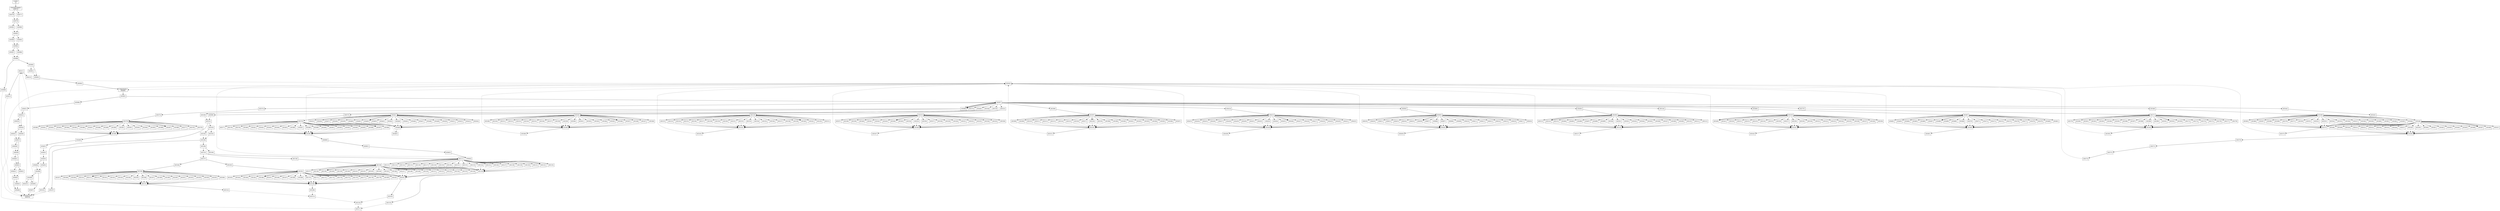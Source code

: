 digraph graphname {
n83646 [shape=box,label="(83646)"];
n83645 -> n83646[style="dashed"];
n83644 -> n83646[style="solid"];
n83645 [shape=box,label="(83645)"];
n83644 -> n83645[style="solid"];
n83644 [shape=box,label="(83644)"];
n83643 -> n83644[style="dashed"];
n83642 -> n83644[style="dashed"];
n83643 [shape=box,label="(83643)"];
n83641 -> n83643[style="solid"];
n83642 [shape=box,label="(83642)"];
n83641 -> n83642[style="solid"];
n83641 [shape=box,label="(83641)"];
n83640 -> n83641[style="dashed"];
n83639 -> n83641[style="solid"];
n83640 [shape=box,label="(83640)"];
n83639 -> n83640[style="solid"];
n83639 [shape=box,label="(83639)"];
n83638 -> n83639[style="dashed"];
n83637 -> n83639[style="solid"];
n83638 [shape=box,label="(83638)"];
n83637 -> n83638[style="solid"];
n83637 [shape=box,label="(83637)"];
n83636 -> n83637[style="dashed"];
n83635 -> n83637[style="dashed"];
n83636 [shape=box,label="(83636)"];
n83634 -> n83636[style="solid"];
n83635 [shape=box,label="(83635)"];
n83634 -> n83635[style="solid"];
n83634 [shape=box,label="(83634)"];
n83633 -> n83634[style="dashed"];
n83632 -> n83634[style="solid"];
n83633 [shape=box,label="(83633)"];
n83632 -> n83633[style="solid"];
n83632 [shape=box,label="(83632)"];
n83631 -> n83632[style="solid"];
n83631 [shape=box,label="(83631)"];
n83096 -> n83631[style="solid"];
n83630 [shape=box,label="(83630)"];
n83217 -> n83630[style="dashed"];
n83243 -> n83630[style="dashed"];
n83269 -> n83630[style="dashed"];
n83295 -> n83630[style="dashed"];
n83321 -> n83630[style="dashed"];
n83347 -> n83630[style="dashed"];
n83373 -> n83630[style="dashed"];
n83413 -> n83630[style="dashed"];
n83439 -> n83630[style="dashed"];
n83465 -> n83630[style="dashed"];
n83491 -> n83630[style="dashed"];
n83517 -> n83630[style="dashed"];
n83543 -> n83630[style="dashed"];
n83573 -> n83630[style="dashed"];
n83603 -> n83630[style="dashed"];
n83629 -> n83630[style="dashed"];
n83629 [shape=box,label="(83629)"];
n83628 -> n83629[style="solid"];
n83628 [shape=box,label="(83628)"];
n83606 -> n83628[style="dashed"];
n83607 -> n83628[style="dashed"];
n83608 -> n83628[style="dashed"];
n83609 -> n83628[style="dashed"];
n83610 -> n83628[style="dashed"];
n83611 -> n83628[style="dashed"];
n83612 -> n83628[style="dashed"];
n83613 -> n83628[style="dashed"];
n83614 -> n83628[style="dashed"];
n83615 -> n83628[style="dashed"];
n83616 -> n83628[style="dashed"];
n83617 -> n83628[style="dashed"];
n83618 -> n83628[style="dashed"];
n83619 -> n83628[style="dashed"];
n83620 -> n83628[style="dashed"];
n83621 -> n83628[style="dashed"];
n83622 -> n83628[style="dashed"];
n83623 -> n83628[style="dashed"];
n83624 -> n83628[style="dashed"];
n83625 -> n83628[style="dashed"];
n83626 -> n83628[style="dashed"];
n83627 -> n83628[style="dashed"];
n83627 [shape=box,label="(83627)"];
n83605 -> n83627[style="solid"];
n83626 [shape=box,label="(83626)"];
n83605 -> n83626[style="solid"];
n83605 -> n83626[style="solid"];
n83625 [shape=box,label="(83625)"];
n83605 -> n83625[style="solid"];
n83624 [shape=box,label="(83624)"];
n83605 -> n83624[style="solid"];
n83623 [shape=box,label="(83623)"];
n83605 -> n83623[style="solid"];
n83622 [shape=box,label="(83622)"];
n83605 -> n83622[style="solid"];
n83621 [shape=box,label="(83621)"];
n83605 -> n83621[style="solid"];
n83620 [shape=box,label="(83620)"];
n83605 -> n83620[style="solid"];
n83619 [shape=box,label="(83619)"];
n83605 -> n83619[style="solid"];
n83618 [shape=box,label="(83618)"];
n83605 -> n83618[style="solid"];
n83617 [shape=box,label="(83617)"];
n83605 -> n83617[style="solid"];
n83616 [shape=box,label="(83616)"];
n83605 -> n83616[style="solid"];
n83615 [shape=box,label="(83615)"];
n83605 -> n83615[style="solid"];
n83614 [shape=box,label="(83614)"];
n83605 -> n83614[style="solid"];
n83613 [shape=box,label="(83613)"];
n83605 -> n83613[style="solid"];
n83612 [shape=box,label="(83612)"];
n83605 -> n83612[style="solid"];
n83611 [shape=box,label="(83611)"];
n83605 -> n83611[style="solid"];
n83610 [shape=box,label="(83610)"];
n83605 -> n83610[style="solid"];
n83609 [shape=box,label="(83609)"];
n83605 -> n83609[style="solid"];
n83608 [shape=box,label="(83608)"];
n83605 -> n83608[style="solid"];
n83607 [shape=box,label="(83607)"];
n83605 -> n83607[style="solid"];
n83606 [shape=box,label="(83606)"];
n83605 -> n83606[style="solid"];
n83605 [shape=box,label="(83605)"];
n83604 -> n83605[style="solid"];
n83604 [shape=box,label="(83604)"];
n83097 -> n83604[style="solid"];
n83603 [shape=box,label="(83603)"];
n83602 -> n83603[style="solid"];
n83602 [shape=box,label="(83602)"];
n83601 -> n83602[style="solid"];
n83601 [shape=box,label="(83601)"];
n83600 -> n83601[style="solid"];
n83600 [shape=box,label="(83600)"];
n83599 -> n83600[style="solid"];
n83599 [shape=box,label="(83599)"];
n83577 -> n83599[style="dashed"];
n83578 -> n83599[style="dashed"];
n83579 -> n83599[style="dashed"];
n83580 -> n83599[style="dashed"];
n83581 -> n83599[style="dashed"];
n83582 -> n83599[style="dashed"];
n83583 -> n83599[style="dashed"];
n83584 -> n83599[style="dashed"];
n83585 -> n83599[style="dashed"];
n83586 -> n83599[style="dashed"];
n83587 -> n83599[style="dashed"];
n83588 -> n83599[style="dashed"];
n83589 -> n83599[style="dashed"];
n83590 -> n83599[style="dashed"];
n83591 -> n83599[style="dashed"];
n83592 -> n83599[style="dashed"];
n83593 -> n83599[style="dashed"];
n83594 -> n83599[style="dashed"];
n83595 -> n83599[style="dashed"];
n83596 -> n83599[style="dashed"];
n83597 -> n83599[style="dashed"];
n83598 -> n83599[style="dashed"];
n83598 [shape=box,label="(83598)"];
n83576 -> n83598[style="solid"];
n83597 [shape=box,label="(83597)"];
n83576 -> n83597[style="solid"];
n83576 -> n83597[style="solid"];
n83596 [shape=box,label="(83596)"];
n83576 -> n83596[style="solid"];
n83595 [shape=box,label="(83595)"];
n83576 -> n83595[style="solid"];
n83594 [shape=box,label="(83594)"];
n83576 -> n83594[style="solid"];
n83593 [shape=box,label="(83593)"];
n83576 -> n83593[style="solid"];
n83592 [shape=box,label="(83592)"];
n83576 -> n83592[style="solid"];
n83591 [shape=box,label="(83591)"];
n83576 -> n83591[style="solid"];
n83590 [shape=box,label="(83590)"];
n83576 -> n83590[style="solid"];
n83589 [shape=box,label="(83589)"];
n83576 -> n83589[style="solid"];
n83588 [shape=box,label="(83588)"];
n83576 -> n83588[style="solid"];
n83587 [shape=box,label="(83587)"];
n83576 -> n83587[style="solid"];
n83586 [shape=box,label="(83586)"];
n83576 -> n83586[style="solid"];
n83585 [shape=box,label="(83585)"];
n83576 -> n83585[style="solid"];
n83584 [shape=box,label="(83584)"];
n83576 -> n83584[style="solid"];
n83583 [shape=box,label="(83583)"];
n83576 -> n83583[style="solid"];
n83582 [shape=box,label="(83582)"];
n83576 -> n83582[style="solid"];
n83581 [shape=box,label="(83581)"];
n83576 -> n83581[style="solid"];
n83580 [shape=box,label="(83580)"];
n83576 -> n83580[style="solid"];
n83579 [shape=box,label="(83579)"];
n83576 -> n83579[style="solid"];
n83578 [shape=box,label="(83578)"];
n83576 -> n83578[style="solid"];
n83577 [shape=box,label="(83577)"];
n83576 -> n83577[style="solid"];
n83576 [shape=box,label="(83576)"];
n83575 -> n83576[style="solid"];
n83575 [shape=box,label="(83575)"];
n83574 -> n83575[style="solid"];
n83574 [shape=box,label="(83574)"];
n83097 -> n83574[style="solid"];
n83573 [shape=box,label="(83573)"];
n83572 -> n83573[style="solid"];
n83572 [shape=box,label="(83572)"];
n83571 -> n83572[style="solid"];
n83571 [shape=box,label="(83571)"];
n83570 -> n83571[style="solid"];
n83570 [shape=box,label="(83570)"];
n83569 -> n83570[style="solid"];
n83569 [shape=box,label="(83569)"];
n83547 -> n83569[style="dashed"];
n83548 -> n83569[style="dashed"];
n83549 -> n83569[style="dashed"];
n83550 -> n83569[style="dashed"];
n83551 -> n83569[style="dashed"];
n83552 -> n83569[style="dashed"];
n83553 -> n83569[style="dashed"];
n83554 -> n83569[style="dashed"];
n83555 -> n83569[style="dashed"];
n83556 -> n83569[style="dashed"];
n83557 -> n83569[style="dashed"];
n83558 -> n83569[style="dashed"];
n83559 -> n83569[style="dashed"];
n83560 -> n83569[style="dashed"];
n83561 -> n83569[style="dashed"];
n83562 -> n83569[style="dashed"];
n83563 -> n83569[style="dashed"];
n83564 -> n83569[style="dashed"];
n83565 -> n83569[style="dashed"];
n83566 -> n83569[style="dashed"];
n83567 -> n83569[style="dashed"];
n83568 -> n83569[style="dashed"];
n83568 [shape=box,label="(83568)"];
n83546 -> n83568[style="solid"];
n83567 [shape=box,label="(83567)"];
n83546 -> n83567[style="solid"];
n83546 -> n83567[style="solid"];
n83566 [shape=box,label="(83566)"];
n83546 -> n83566[style="solid"];
n83565 [shape=box,label="(83565)"];
n83546 -> n83565[style="solid"];
n83564 [shape=box,label="(83564)"];
n83546 -> n83564[style="solid"];
n83563 [shape=box,label="(83563)"];
n83546 -> n83563[style="solid"];
n83562 [shape=box,label="(83562)"];
n83546 -> n83562[style="solid"];
n83561 [shape=box,label="(83561)"];
n83546 -> n83561[style="solid"];
n83560 [shape=box,label="(83560)"];
n83546 -> n83560[style="solid"];
n83559 [shape=box,label="(83559)"];
n83546 -> n83559[style="solid"];
n83558 [shape=box,label="(83558)"];
n83546 -> n83558[style="solid"];
n83557 [shape=box,label="(83557)"];
n83546 -> n83557[style="solid"];
n83556 [shape=box,label="(83556)"];
n83546 -> n83556[style="solid"];
n83555 [shape=box,label="(83555)"];
n83546 -> n83555[style="solid"];
n83554 [shape=box,label="(83554)"];
n83546 -> n83554[style="solid"];
n83553 [shape=box,label="(83553)"];
n83546 -> n83553[style="solid"];
n83552 [shape=box,label="(83552)"];
n83546 -> n83552[style="solid"];
n83551 [shape=box,label="(83551)"];
n83546 -> n83551[style="solid"];
n83550 [shape=box,label="(83550)"];
n83546 -> n83550[style="solid"];
n83549 [shape=box,label="(83549)"];
n83546 -> n83549[style="solid"];
n83548 [shape=box,label="(83548)"];
n83546 -> n83548[style="solid"];
n83547 [shape=box,label="(83547)"];
n83546 -> n83547[style="solid"];
n83546 [shape=box,label="(83546)"];
n83545 -> n83546[style="solid"];
n83545 [shape=box,label="(83545)"];
n83544 -> n83545[style="solid"];
n83544 [shape=box,label="(83544)"];
n83097 -> n83544[style="solid"];
n83543 [shape=box,label="(83543)"];
n83542 -> n83543[style="solid"];
n83542 [shape=box,label="(83542)"];
n83520 -> n83542[style="dashed"];
n83521 -> n83542[style="dashed"];
n83522 -> n83542[style="dashed"];
n83523 -> n83542[style="dashed"];
n83524 -> n83542[style="dashed"];
n83525 -> n83542[style="dashed"];
n83526 -> n83542[style="dashed"];
n83527 -> n83542[style="dashed"];
n83528 -> n83542[style="dashed"];
n83529 -> n83542[style="dashed"];
n83530 -> n83542[style="dashed"];
n83531 -> n83542[style="dashed"];
n83532 -> n83542[style="dashed"];
n83533 -> n83542[style="dashed"];
n83534 -> n83542[style="dashed"];
n83535 -> n83542[style="dashed"];
n83536 -> n83542[style="dashed"];
n83537 -> n83542[style="dashed"];
n83538 -> n83542[style="dashed"];
n83539 -> n83542[style="dashed"];
n83540 -> n83542[style="dashed"];
n83541 -> n83542[style="dashed"];
n83541 [shape=box,label="(83541)"];
n83519 -> n83541[style="solid"];
n83540 [shape=box,label="(83540)"];
n83519 -> n83540[style="solid"];
n83519 -> n83540[style="solid"];
n83539 [shape=box,label="(83539)"];
n83519 -> n83539[style="solid"];
n83538 [shape=box,label="(83538)"];
n83519 -> n83538[style="solid"];
n83537 [shape=box,label="(83537)"];
n83519 -> n83537[style="solid"];
n83536 [shape=box,label="(83536)"];
n83519 -> n83536[style="solid"];
n83535 [shape=box,label="(83535)"];
n83519 -> n83535[style="solid"];
n83534 [shape=box,label="(83534)"];
n83519 -> n83534[style="solid"];
n83533 [shape=box,label="(83533)"];
n83519 -> n83533[style="solid"];
n83532 [shape=box,label="(83532)"];
n83519 -> n83532[style="solid"];
n83531 [shape=box,label="(83531)"];
n83519 -> n83531[style="solid"];
n83530 [shape=box,label="(83530)"];
n83519 -> n83530[style="solid"];
n83529 [shape=box,label="(83529)"];
n83519 -> n83529[style="solid"];
n83528 [shape=box,label="(83528)"];
n83519 -> n83528[style="solid"];
n83527 [shape=box,label="(83527)"];
n83519 -> n83527[style="solid"];
n83526 [shape=box,label="(83526)"];
n83519 -> n83526[style="solid"];
n83525 [shape=box,label="(83525)"];
n83519 -> n83525[style="solid"];
n83524 [shape=box,label="(83524)"];
n83519 -> n83524[style="solid"];
n83523 [shape=box,label="(83523)"];
n83519 -> n83523[style="solid"];
n83522 [shape=box,label="(83522)"];
n83519 -> n83522[style="solid"];
n83521 [shape=box,label="(83521)"];
n83519 -> n83521[style="solid"];
n83520 [shape=box,label="(83520)"];
n83519 -> n83520[style="solid"];
n83519 [shape=box,label="(83519)"];
n83518 -> n83519[style="solid"];
n83518 [shape=box,label="(83518)"];
n83097 -> n83518[style="solid"];
n83517 [shape=box,label="(83517)"];
n83516 -> n83517[style="solid"];
n83516 [shape=box,label="(83516)"];
n83494 -> n83516[style="dashed"];
n83495 -> n83516[style="dashed"];
n83496 -> n83516[style="dashed"];
n83497 -> n83516[style="dashed"];
n83498 -> n83516[style="dashed"];
n83499 -> n83516[style="dashed"];
n83500 -> n83516[style="dashed"];
n83501 -> n83516[style="dashed"];
n83502 -> n83516[style="dashed"];
n83503 -> n83516[style="dashed"];
n83504 -> n83516[style="dashed"];
n83505 -> n83516[style="dashed"];
n83506 -> n83516[style="dashed"];
n83507 -> n83516[style="dashed"];
n83508 -> n83516[style="dashed"];
n83509 -> n83516[style="dashed"];
n83510 -> n83516[style="dashed"];
n83511 -> n83516[style="dashed"];
n83512 -> n83516[style="dashed"];
n83513 -> n83516[style="dashed"];
n83514 -> n83516[style="dashed"];
n83515 -> n83516[style="dashed"];
n83515 [shape=box,label="(83515)"];
n83493 -> n83515[style="solid"];
n83514 [shape=box,label="(83514)"];
n83493 -> n83514[style="solid"];
n83493 -> n83514[style="solid"];
n83513 [shape=box,label="(83513)"];
n83493 -> n83513[style="solid"];
n83512 [shape=box,label="(83512)"];
n83493 -> n83512[style="solid"];
n83511 [shape=box,label="(83511)"];
n83493 -> n83511[style="solid"];
n83510 [shape=box,label="(83510)"];
n83493 -> n83510[style="solid"];
n83509 [shape=box,label="(83509)"];
n83493 -> n83509[style="solid"];
n83508 [shape=box,label="(83508)"];
n83493 -> n83508[style="solid"];
n83507 [shape=box,label="(83507)"];
n83493 -> n83507[style="solid"];
n83506 [shape=box,label="(83506)"];
n83493 -> n83506[style="solid"];
n83505 [shape=box,label="(83505)"];
n83493 -> n83505[style="solid"];
n83504 [shape=box,label="(83504)"];
n83493 -> n83504[style="solid"];
n83503 [shape=box,label="(83503)"];
n83493 -> n83503[style="solid"];
n83502 [shape=box,label="(83502)"];
n83493 -> n83502[style="solid"];
n83501 [shape=box,label="(83501)"];
n83493 -> n83501[style="solid"];
n83500 [shape=box,label="(83500)"];
n83493 -> n83500[style="solid"];
n83499 [shape=box,label="(83499)"];
n83493 -> n83499[style="solid"];
n83498 [shape=box,label="(83498)"];
n83493 -> n83498[style="solid"];
n83497 [shape=box,label="(83497)"];
n83493 -> n83497[style="solid"];
n83496 [shape=box,label="(83496)"];
n83493 -> n83496[style="solid"];
n83495 [shape=box,label="(83495)"];
n83493 -> n83495[style="solid"];
n83494 [shape=box,label="(83494)"];
n83493 -> n83494[style="solid"];
n83493 [shape=box,label="(83493)"];
n83492 -> n83493[style="solid"];
n83492 [shape=box,label="(83492)"];
n83097 -> n83492[style="solid"];
n83491 [shape=box,label="(83491)"];
n83490 -> n83491[style="solid"];
n83490 [shape=box,label="(83490)"];
n83468 -> n83490[style="dashed"];
n83469 -> n83490[style="dashed"];
n83470 -> n83490[style="dashed"];
n83471 -> n83490[style="dashed"];
n83472 -> n83490[style="dashed"];
n83473 -> n83490[style="dashed"];
n83474 -> n83490[style="dashed"];
n83475 -> n83490[style="dashed"];
n83476 -> n83490[style="dashed"];
n83477 -> n83490[style="dashed"];
n83478 -> n83490[style="dashed"];
n83479 -> n83490[style="dashed"];
n83480 -> n83490[style="dashed"];
n83481 -> n83490[style="dashed"];
n83482 -> n83490[style="dashed"];
n83483 -> n83490[style="dashed"];
n83484 -> n83490[style="dashed"];
n83485 -> n83490[style="dashed"];
n83486 -> n83490[style="dashed"];
n83487 -> n83490[style="dashed"];
n83488 -> n83490[style="dashed"];
n83489 -> n83490[style="dashed"];
n83489 [shape=box,label="(83489)"];
n83467 -> n83489[style="solid"];
n83488 [shape=box,label="(83488)"];
n83467 -> n83488[style="solid"];
n83467 -> n83488[style="solid"];
n83487 [shape=box,label="(83487)"];
n83467 -> n83487[style="solid"];
n83486 [shape=box,label="(83486)"];
n83467 -> n83486[style="solid"];
n83485 [shape=box,label="(83485)"];
n83467 -> n83485[style="solid"];
n83484 [shape=box,label="(83484)"];
n83467 -> n83484[style="solid"];
n83483 [shape=box,label="(83483)"];
n83467 -> n83483[style="solid"];
n83482 [shape=box,label="(83482)"];
n83467 -> n83482[style="solid"];
n83481 [shape=box,label="(83481)"];
n83467 -> n83481[style="solid"];
n83480 [shape=box,label="(83480)"];
n83467 -> n83480[style="solid"];
n83479 [shape=box,label="(83479)"];
n83467 -> n83479[style="solid"];
n83478 [shape=box,label="(83478)"];
n83467 -> n83478[style="solid"];
n83477 [shape=box,label="(83477)"];
n83467 -> n83477[style="solid"];
n83476 [shape=box,label="(83476)"];
n83467 -> n83476[style="solid"];
n83475 [shape=box,label="(83475)"];
n83467 -> n83475[style="solid"];
n83474 [shape=box,label="(83474)"];
n83467 -> n83474[style="solid"];
n83473 [shape=box,label="(83473)"];
n83467 -> n83473[style="solid"];
n83472 [shape=box,label="(83472)"];
n83467 -> n83472[style="solid"];
n83471 [shape=box,label="(83471)"];
n83467 -> n83471[style="solid"];
n83470 [shape=box,label="(83470)"];
n83467 -> n83470[style="solid"];
n83469 [shape=box,label="(83469)"];
n83467 -> n83469[style="solid"];
n83468 [shape=box,label="(83468)"];
n83467 -> n83468[style="solid"];
n83467 [shape=box,label="(83467)"];
n83466 -> n83467[style="solid"];
n83466 [shape=box,label="(83466)"];
n83097 -> n83466[style="solid"];
n83465 [shape=box,label="(83465)"];
n83464 -> n83465[style="solid"];
n83464 [shape=box,label="(83464)"];
n83442 -> n83464[style="dashed"];
n83443 -> n83464[style="dashed"];
n83444 -> n83464[style="dashed"];
n83445 -> n83464[style="dashed"];
n83446 -> n83464[style="dashed"];
n83447 -> n83464[style="dashed"];
n83448 -> n83464[style="dashed"];
n83449 -> n83464[style="dashed"];
n83450 -> n83464[style="dashed"];
n83451 -> n83464[style="dashed"];
n83452 -> n83464[style="dashed"];
n83453 -> n83464[style="dashed"];
n83454 -> n83464[style="dashed"];
n83455 -> n83464[style="dashed"];
n83456 -> n83464[style="dashed"];
n83457 -> n83464[style="dashed"];
n83458 -> n83464[style="dashed"];
n83459 -> n83464[style="dashed"];
n83460 -> n83464[style="dashed"];
n83461 -> n83464[style="dashed"];
n83462 -> n83464[style="dashed"];
n83463 -> n83464[style="dashed"];
n83463 [shape=box,label="(83463)"];
n83441 -> n83463[style="solid"];
n83462 [shape=box,label="(83462)"];
n83441 -> n83462[style="solid"];
n83441 -> n83462[style="solid"];
n83461 [shape=box,label="(83461)"];
n83441 -> n83461[style="solid"];
n83460 [shape=box,label="(83460)"];
n83441 -> n83460[style="solid"];
n83459 [shape=box,label="(83459)"];
n83441 -> n83459[style="solid"];
n83458 [shape=box,label="(83458)"];
n83441 -> n83458[style="solid"];
n83457 [shape=box,label="(83457)"];
n83441 -> n83457[style="solid"];
n83456 [shape=box,label="(83456)"];
n83441 -> n83456[style="solid"];
n83455 [shape=box,label="(83455)"];
n83441 -> n83455[style="solid"];
n83454 [shape=box,label="(83454)"];
n83441 -> n83454[style="solid"];
n83453 [shape=box,label="(83453)"];
n83441 -> n83453[style="solid"];
n83452 [shape=box,label="(83452)"];
n83441 -> n83452[style="solid"];
n83451 [shape=box,label="(83451)"];
n83441 -> n83451[style="solid"];
n83450 [shape=box,label="(83450)"];
n83441 -> n83450[style="solid"];
n83449 [shape=box,label="(83449)"];
n83441 -> n83449[style="solid"];
n83448 [shape=box,label="(83448)"];
n83441 -> n83448[style="solid"];
n83447 [shape=box,label="(83447)"];
n83441 -> n83447[style="solid"];
n83446 [shape=box,label="(83446)"];
n83441 -> n83446[style="solid"];
n83445 [shape=box,label="(83445)"];
n83441 -> n83445[style="solid"];
n83444 [shape=box,label="(83444)"];
n83441 -> n83444[style="solid"];
n83443 [shape=box,label="(83443)"];
n83441 -> n83443[style="solid"];
n83442 [shape=box,label="(83442)"];
n83441 -> n83442[style="solid"];
n83441 [shape=box,label="(83441)"];
n83440 -> n83441[style="solid"];
n83440 [shape=box,label="(83440)"];
n83097 -> n83440[style="solid"];
n83439 [shape=box,label="(83439)"];
n83438 -> n83439[style="solid"];
n83438 [shape=box,label="(83438)"];
n83416 -> n83438[style="dashed"];
n83417 -> n83438[style="dashed"];
n83418 -> n83438[style="dashed"];
n83419 -> n83438[style="dashed"];
n83420 -> n83438[style="dashed"];
n83421 -> n83438[style="dashed"];
n83422 -> n83438[style="dashed"];
n83423 -> n83438[style="dashed"];
n83424 -> n83438[style="dashed"];
n83425 -> n83438[style="dashed"];
n83426 -> n83438[style="dashed"];
n83427 -> n83438[style="dashed"];
n83428 -> n83438[style="dashed"];
n83429 -> n83438[style="dashed"];
n83430 -> n83438[style="dashed"];
n83431 -> n83438[style="dashed"];
n83432 -> n83438[style="dashed"];
n83433 -> n83438[style="dashed"];
n83434 -> n83438[style="dashed"];
n83435 -> n83438[style="dashed"];
n83436 -> n83438[style="dashed"];
n83437 -> n83438[style="dashed"];
n83437 [shape=box,label="(83437)"];
n83415 -> n83437[style="solid"];
n83436 [shape=box,label="(83436)"];
n83415 -> n83436[style="solid"];
n83415 -> n83436[style="solid"];
n83435 [shape=box,label="(83435)"];
n83415 -> n83435[style="solid"];
n83434 [shape=box,label="(83434)"];
n83415 -> n83434[style="solid"];
n83433 [shape=box,label="(83433)"];
n83415 -> n83433[style="solid"];
n83432 [shape=box,label="(83432)"];
n83415 -> n83432[style="solid"];
n83431 [shape=box,label="(83431)"];
n83415 -> n83431[style="solid"];
n83430 [shape=box,label="(83430)"];
n83415 -> n83430[style="solid"];
n83429 [shape=box,label="(83429)"];
n83415 -> n83429[style="solid"];
n83428 [shape=box,label="(83428)"];
n83415 -> n83428[style="solid"];
n83427 [shape=box,label="(83427)"];
n83415 -> n83427[style="solid"];
n83426 [shape=box,label="(83426)"];
n83415 -> n83426[style="solid"];
n83425 [shape=box,label="(83425)"];
n83415 -> n83425[style="solid"];
n83424 [shape=box,label="(83424)"];
n83415 -> n83424[style="solid"];
n83423 [shape=box,label="(83423)"];
n83415 -> n83423[style="solid"];
n83422 [shape=box,label="(83422)"];
n83415 -> n83422[style="solid"];
n83421 [shape=box,label="(83421)"];
n83415 -> n83421[style="solid"];
n83420 [shape=box,label="(83420)"];
n83415 -> n83420[style="solid"];
n83419 [shape=box,label="(83419)"];
n83415 -> n83419[style="solid"];
n83418 [shape=box,label="(83418)"];
n83415 -> n83418[style="solid"];
n83417 [shape=box,label="(83417)"];
n83415 -> n83417[style="solid"];
n83416 [shape=box,label="(83416)"];
n83415 -> n83416[style="solid"];
n83415 [shape=box,label="(83415)"];
n83414 -> n83415[style="solid"];
n83414 [shape=box,label="(83414)"];
n83097 -> n83414[style="solid"];
n83413 [shape=box,label="(83413)"];
n83411 -> n83413[style="solid"];
n83412 [shape=box,label="(83412)"];
n83411 -> n83412[style="solid"];
n83411 [shape=box,label="(83411)"];
n83410 -> n83411[style="dashed"];
n83409 -> n83411[style="dashed"];
n83410 [shape=box,label="(83410)"];
n83408 -> n83410[style="solid"];
n83409 [shape=box,label="(83409)"];
n83408 -> n83409[style="solid"];
n83408 [shape=box,label="(83408)"];
n83406 -> n83408[style="solid"];
n83407 [shape=box,label="(83407)"];
n83406 -> n83407[style="solid"];
n83406 [shape=box,label="(83406)"];
n83405 -> n83406[style="dashed"];
n83404 -> n83406[style="dashed"];
n83405 [shape=box,label="(83405)"];
n83403 -> n83405[style="solid"];
n83404 [shape=box,label="(83404)"];
n83403 -> n83404[style="solid"];
n83403 [shape=box,label="(83403)"];
n83402 -> n83403[style="solid"];
n83402 [shape=box,label="(83402)"];
n83401 -> n83402[style="solid"];
n83401 [shape=box,label="(83401)"];
n83400 -> n83401[style="solid"];
n83400 [shape=box,label="(83400)"];
n83399 -> n83400[style="solid"];
n83399 [shape=box,label="(83399)"];
n83377 -> n83399[style="dashed"];
n83378 -> n83399[style="dashed"];
n83379 -> n83399[style="dashed"];
n83380 -> n83399[style="dashed"];
n83381 -> n83399[style="dashed"];
n83382 -> n83399[style="dashed"];
n83383 -> n83399[style="dashed"];
n83384 -> n83399[style="dashed"];
n83385 -> n83399[style="dashed"];
n83386 -> n83399[style="dashed"];
n83387 -> n83399[style="dashed"];
n83388 -> n83399[style="dashed"];
n83389 -> n83399[style="dashed"];
n83390 -> n83399[style="dashed"];
n83391 -> n83399[style="dashed"];
n83392 -> n83399[style="dashed"];
n83393 -> n83399[style="dashed"];
n83394 -> n83399[style="dashed"];
n83395 -> n83399[style="dashed"];
n83396 -> n83399[style="dashed"];
n83397 -> n83399[style="dashed"];
n83398 -> n83399[style="dashed"];
n83398 [shape=box,label="(83398)"];
n83376 -> n83398[style="solid"];
n83397 [shape=box,label="(83397)"];
n83376 -> n83397[style="solid"];
n83376 -> n83397[style="solid"];
n83396 [shape=box,label="(83396)"];
n83376 -> n83396[style="solid"];
n83395 [shape=box,label="(83395)"];
n83376 -> n83395[style="solid"];
n83394 [shape=box,label="(83394)"];
n83376 -> n83394[style="solid"];
n83393 [shape=box,label="(83393)"];
n83376 -> n83393[style="solid"];
n83392 [shape=box,label="(83392)"];
n83376 -> n83392[style="solid"];
n83391 [shape=box,label="(83391)"];
n83376 -> n83391[style="solid"];
n83390 [shape=box,label="(83390)"];
n83376 -> n83390[style="solid"];
n83389 [shape=box,label="(83389)"];
n83376 -> n83389[style="solid"];
n83388 [shape=box,label="(83388)"];
n83376 -> n83388[style="solid"];
n83387 [shape=box,label="(83387)"];
n83376 -> n83387[style="solid"];
n83386 [shape=box,label="(83386)"];
n83376 -> n83386[style="solid"];
n83385 [shape=box,label="(83385)"];
n83376 -> n83385[style="solid"];
n83384 [shape=box,label="(83384)"];
n83376 -> n83384[style="solid"];
n83383 [shape=box,label="(83383)"];
n83376 -> n83383[style="solid"];
n83382 [shape=box,label="(83382)"];
n83376 -> n83382[style="solid"];
n83381 [shape=box,label="(83381)"];
n83376 -> n83381[style="solid"];
n83380 [shape=box,label="(83380)"];
n83376 -> n83380[style="solid"];
n83379 [shape=box,label="(83379)"];
n83376 -> n83379[style="solid"];
n83378 [shape=box,label="(83378)"];
n83376 -> n83378[style="solid"];
n83377 [shape=box,label="(83377)"];
n83376 -> n83377[style="solid"];
n83376 [shape=box,label="(83376)"];
n83375 -> n83376[style="solid"];
n83375 [shape=box,label="(83375)"];
n83374 -> n83375[style="solid"];
n83374 [shape=box,label="(83374)"];
n83097 -> n83374[style="solid"];
n83373 [shape=box,label="(83373)"];
n83372 -> n83373[style="solid"];
n83372 [shape=box,label="(83372)"];
n83350 -> n83372[style="dashed"];
n83351 -> n83372[style="dashed"];
n83352 -> n83372[style="dashed"];
n83353 -> n83372[style="dashed"];
n83354 -> n83372[style="dashed"];
n83355 -> n83372[style="dashed"];
n83356 -> n83372[style="dashed"];
n83357 -> n83372[style="dashed"];
n83358 -> n83372[style="dashed"];
n83359 -> n83372[style="dashed"];
n83360 -> n83372[style="dashed"];
n83361 -> n83372[style="dashed"];
n83362 -> n83372[style="dashed"];
n83363 -> n83372[style="dashed"];
n83364 -> n83372[style="dashed"];
n83365 -> n83372[style="dashed"];
n83366 -> n83372[style="dashed"];
n83367 -> n83372[style="dashed"];
n83368 -> n83372[style="dashed"];
n83369 -> n83372[style="dashed"];
n83370 -> n83372[style="dashed"];
n83371 -> n83372[style="dashed"];
n83371 [shape=box,label="(83371)"];
n83349 -> n83371[style="solid"];
n83370 [shape=box,label="(83370)"];
n83349 -> n83370[style="solid"];
n83349 -> n83370[style="solid"];
n83369 [shape=box,label="(83369)"];
n83349 -> n83369[style="solid"];
n83368 [shape=box,label="(83368)"];
n83349 -> n83368[style="solid"];
n83367 [shape=box,label="(83367)"];
n83349 -> n83367[style="solid"];
n83366 [shape=box,label="(83366)"];
n83349 -> n83366[style="solid"];
n83365 [shape=box,label="(83365)"];
n83349 -> n83365[style="solid"];
n83364 [shape=box,label="(83364)"];
n83349 -> n83364[style="solid"];
n83363 [shape=box,label="(83363)"];
n83349 -> n83363[style="solid"];
n83362 [shape=box,label="(83362)"];
n83349 -> n83362[style="solid"];
n83361 [shape=box,label="(83361)"];
n83349 -> n83361[style="solid"];
n83360 [shape=box,label="(83360)"];
n83349 -> n83360[style="solid"];
n83359 [shape=box,label="(83359)"];
n83349 -> n83359[style="solid"];
n83358 [shape=box,label="(83358)"];
n83349 -> n83358[style="solid"];
n83357 [shape=box,label="(83357)"];
n83349 -> n83357[style="solid"];
n83356 [shape=box,label="(83356)"];
n83349 -> n83356[style="solid"];
n83355 [shape=box,label="(83355)"];
n83349 -> n83355[style="solid"];
n83354 [shape=box,label="(83354)"];
n83349 -> n83354[style="solid"];
n83353 [shape=box,label="(83353)"];
n83349 -> n83353[style="solid"];
n83352 [shape=box,label="(83352)"];
n83349 -> n83352[style="solid"];
n83351 [shape=box,label="(83351)"];
n83349 -> n83351[style="solid"];
n83350 [shape=box,label="(83350)"];
n83349 -> n83350[style="solid"];
n83349 [shape=box,label="(83349)"];
n83348 -> n83349[style="solid"];
n83348 [shape=box,label="(83348)"];
n83097 -> n83348[style="solid"];
n83347 [shape=box,label="(83347)"];
n83346 -> n83347[style="solid"];
n83346 [shape=box,label="(83346)"];
n83324 -> n83346[style="dashed"];
n83325 -> n83346[style="dashed"];
n83326 -> n83346[style="dashed"];
n83327 -> n83346[style="dashed"];
n83328 -> n83346[style="dashed"];
n83329 -> n83346[style="dashed"];
n83330 -> n83346[style="dashed"];
n83331 -> n83346[style="dashed"];
n83332 -> n83346[style="dashed"];
n83333 -> n83346[style="dashed"];
n83334 -> n83346[style="dashed"];
n83335 -> n83346[style="dashed"];
n83336 -> n83346[style="dashed"];
n83337 -> n83346[style="dashed"];
n83338 -> n83346[style="dashed"];
n83339 -> n83346[style="dashed"];
n83340 -> n83346[style="dashed"];
n83341 -> n83346[style="dashed"];
n83342 -> n83346[style="dashed"];
n83343 -> n83346[style="dashed"];
n83344 -> n83346[style="dashed"];
n83345 -> n83346[style="dashed"];
n83345 [shape=box,label="(83345)"];
n83323 -> n83345[style="solid"];
n83344 [shape=box,label="(83344)"];
n83323 -> n83344[style="solid"];
n83323 -> n83344[style="solid"];
n83343 [shape=box,label="(83343)"];
n83323 -> n83343[style="solid"];
n83342 [shape=box,label="(83342)"];
n83323 -> n83342[style="solid"];
n83341 [shape=box,label="(83341)"];
n83323 -> n83341[style="solid"];
n83340 [shape=box,label="(83340)"];
n83323 -> n83340[style="solid"];
n83339 [shape=box,label="(83339)"];
n83323 -> n83339[style="solid"];
n83338 [shape=box,label="(83338)"];
n83323 -> n83338[style="solid"];
n83337 [shape=box,label="(83337)"];
n83323 -> n83337[style="solid"];
n83336 [shape=box,label="(83336)"];
n83323 -> n83336[style="solid"];
n83335 [shape=box,label="(83335)"];
n83323 -> n83335[style="solid"];
n83334 [shape=box,label="(83334)"];
n83323 -> n83334[style="solid"];
n83333 [shape=box,label="(83333)"];
n83323 -> n83333[style="solid"];
n83332 [shape=box,label="(83332)"];
n83323 -> n83332[style="solid"];
n83331 [shape=box,label="(83331)"];
n83323 -> n83331[style="solid"];
n83330 [shape=box,label="(83330)"];
n83323 -> n83330[style="solid"];
n83329 [shape=box,label="(83329)"];
n83323 -> n83329[style="solid"];
n83328 [shape=box,label="(83328)"];
n83323 -> n83328[style="solid"];
n83327 [shape=box,label="(83327)"];
n83323 -> n83327[style="solid"];
n83326 [shape=box,label="(83326)"];
n83323 -> n83326[style="solid"];
n83325 [shape=box,label="(83325)"];
n83323 -> n83325[style="solid"];
n83324 [shape=box,label="(83324)"];
n83323 -> n83324[style="solid"];
n83323 [shape=box,label="(83323)"];
n83322 -> n83323[style="solid"];
n83322 [shape=box,label="(83322)"];
n83097 -> n83322[style="solid"];
n83321 [shape=box,label="(83321)"];
n83320 -> n83321[style="solid"];
n83320 [shape=box,label="(83320)"];
n83298 -> n83320[style="dashed"];
n83299 -> n83320[style="dashed"];
n83300 -> n83320[style="dashed"];
n83301 -> n83320[style="dashed"];
n83302 -> n83320[style="dashed"];
n83303 -> n83320[style="dashed"];
n83304 -> n83320[style="dashed"];
n83305 -> n83320[style="dashed"];
n83306 -> n83320[style="dashed"];
n83307 -> n83320[style="dashed"];
n83308 -> n83320[style="dashed"];
n83309 -> n83320[style="dashed"];
n83310 -> n83320[style="dashed"];
n83311 -> n83320[style="dashed"];
n83312 -> n83320[style="dashed"];
n83313 -> n83320[style="dashed"];
n83314 -> n83320[style="dashed"];
n83315 -> n83320[style="dashed"];
n83316 -> n83320[style="dashed"];
n83317 -> n83320[style="dashed"];
n83318 -> n83320[style="dashed"];
n83319 -> n83320[style="dashed"];
n83319 [shape=box,label="(83319)"];
n83297 -> n83319[style="solid"];
n83318 [shape=box,label="(83318)"];
n83297 -> n83318[style="solid"];
n83297 -> n83318[style="solid"];
n83317 [shape=box,label="(83317)"];
n83297 -> n83317[style="solid"];
n83316 [shape=box,label="(83316)"];
n83297 -> n83316[style="solid"];
n83315 [shape=box,label="(83315)"];
n83297 -> n83315[style="solid"];
n83314 [shape=box,label="(83314)"];
n83297 -> n83314[style="solid"];
n83313 [shape=box,label="(83313)"];
n83297 -> n83313[style="solid"];
n83312 [shape=box,label="(83312)"];
n83297 -> n83312[style="solid"];
n83311 [shape=box,label="(83311)"];
n83297 -> n83311[style="solid"];
n83310 [shape=box,label="(83310)"];
n83297 -> n83310[style="solid"];
n83309 [shape=box,label="(83309)"];
n83297 -> n83309[style="solid"];
n83308 [shape=box,label="(83308)"];
n83297 -> n83308[style="solid"];
n83307 [shape=box,label="(83307)"];
n83297 -> n83307[style="solid"];
n83306 [shape=box,label="(83306)"];
n83297 -> n83306[style="solid"];
n83305 [shape=box,label="(83305)"];
n83297 -> n83305[style="solid"];
n83304 [shape=box,label="(83304)"];
n83297 -> n83304[style="solid"];
n83303 [shape=box,label="(83303)"];
n83297 -> n83303[style="solid"];
n83302 [shape=box,label="(83302)"];
n83297 -> n83302[style="solid"];
n83301 [shape=box,label="(83301)"];
n83297 -> n83301[style="solid"];
n83300 [shape=box,label="(83300)"];
n83297 -> n83300[style="solid"];
n83299 [shape=box,label="(83299)"];
n83297 -> n83299[style="solid"];
n83298 [shape=box,label="(83298)"];
n83297 -> n83298[style="solid"];
n83297 [shape=box,label="(83297)"];
n83296 -> n83297[style="solid"];
n83296 [shape=box,label="(83296)"];
n83097 -> n83296[style="solid"];
n83295 [shape=box,label="(83295)"];
n83294 -> n83295[style="solid"];
n83294 [shape=box,label="(83294)"];
n83272 -> n83294[style="dashed"];
n83273 -> n83294[style="dashed"];
n83274 -> n83294[style="dashed"];
n83275 -> n83294[style="dashed"];
n83276 -> n83294[style="dashed"];
n83277 -> n83294[style="dashed"];
n83278 -> n83294[style="dashed"];
n83279 -> n83294[style="dashed"];
n83280 -> n83294[style="dashed"];
n83281 -> n83294[style="dashed"];
n83282 -> n83294[style="dashed"];
n83283 -> n83294[style="dashed"];
n83284 -> n83294[style="dashed"];
n83285 -> n83294[style="dashed"];
n83286 -> n83294[style="dashed"];
n83287 -> n83294[style="dashed"];
n83288 -> n83294[style="dashed"];
n83289 -> n83294[style="dashed"];
n83290 -> n83294[style="dashed"];
n83291 -> n83294[style="dashed"];
n83292 -> n83294[style="dashed"];
n83293 -> n83294[style="dashed"];
n83293 [shape=box,label="(83293)"];
n83271 -> n83293[style="solid"];
n83292 [shape=box,label="(83292)"];
n83271 -> n83292[style="solid"];
n83271 -> n83292[style="solid"];
n83291 [shape=box,label="(83291)"];
n83271 -> n83291[style="solid"];
n83290 [shape=box,label="(83290)"];
n83271 -> n83290[style="solid"];
n83289 [shape=box,label="(83289)"];
n83271 -> n83289[style="solid"];
n83288 [shape=box,label="(83288)"];
n83271 -> n83288[style="solid"];
n83287 [shape=box,label="(83287)"];
n83271 -> n83287[style="solid"];
n83286 [shape=box,label="(83286)"];
n83271 -> n83286[style="solid"];
n83285 [shape=box,label="(83285)"];
n83271 -> n83285[style="solid"];
n83284 [shape=box,label="(83284)"];
n83271 -> n83284[style="solid"];
n83283 [shape=box,label="(83283)"];
n83271 -> n83283[style="solid"];
n83282 [shape=box,label="(83282)"];
n83271 -> n83282[style="solid"];
n83281 [shape=box,label="(83281)"];
n83271 -> n83281[style="solid"];
n83280 [shape=box,label="(83280)"];
n83271 -> n83280[style="solid"];
n83279 [shape=box,label="(83279)"];
n83271 -> n83279[style="solid"];
n83278 [shape=box,label="(83278)"];
n83271 -> n83278[style="solid"];
n83277 [shape=box,label="(83277)"];
n83271 -> n83277[style="solid"];
n83276 [shape=box,label="(83276)"];
n83271 -> n83276[style="solid"];
n83275 [shape=box,label="(83275)"];
n83271 -> n83275[style="solid"];
n83274 [shape=box,label="(83274)"];
n83271 -> n83274[style="solid"];
n83273 [shape=box,label="(83273)"];
n83271 -> n83273[style="solid"];
n83272 [shape=box,label="(83272)"];
n83271 -> n83272[style="solid"];
n83271 [shape=box,label="(83271)"];
n83270 -> n83271[style="solid"];
n83270 [shape=box,label="(83270)"];
n83097 -> n83270[style="solid"];
n83269 [shape=box,label="(83269)"];
n83268 -> n83269[style="solid"];
n83268 [shape=box,label="(83268)"];
n83246 -> n83268[style="dashed"];
n83247 -> n83268[style="dashed"];
n83248 -> n83268[style="dashed"];
n83249 -> n83268[style="dashed"];
n83250 -> n83268[style="dashed"];
n83251 -> n83268[style="dashed"];
n83252 -> n83268[style="dashed"];
n83253 -> n83268[style="dashed"];
n83254 -> n83268[style="dashed"];
n83255 -> n83268[style="dashed"];
n83256 -> n83268[style="dashed"];
n83257 -> n83268[style="dashed"];
n83258 -> n83268[style="dashed"];
n83259 -> n83268[style="dashed"];
n83260 -> n83268[style="dashed"];
n83261 -> n83268[style="dashed"];
n83262 -> n83268[style="dashed"];
n83263 -> n83268[style="dashed"];
n83264 -> n83268[style="dashed"];
n83265 -> n83268[style="dashed"];
n83266 -> n83268[style="dashed"];
n83267 -> n83268[style="dashed"];
n83267 [shape=box,label="(83267)"];
n83245 -> n83267[style="solid"];
n83266 [shape=box,label="(83266)"];
n83245 -> n83266[style="solid"];
n83245 -> n83266[style="solid"];
n83265 [shape=box,label="(83265)"];
n83245 -> n83265[style="solid"];
n83264 [shape=box,label="(83264)"];
n83245 -> n83264[style="solid"];
n83263 [shape=box,label="(83263)"];
n83245 -> n83263[style="solid"];
n83262 [shape=box,label="(83262)"];
n83245 -> n83262[style="solid"];
n83261 [shape=box,label="(83261)"];
n83245 -> n83261[style="solid"];
n83260 [shape=box,label="(83260)"];
n83245 -> n83260[style="solid"];
n83259 [shape=box,label="(83259)"];
n83245 -> n83259[style="solid"];
n83258 [shape=box,label="(83258)"];
n83245 -> n83258[style="solid"];
n83257 [shape=box,label="(83257)"];
n83245 -> n83257[style="solid"];
n83256 [shape=box,label="(83256)"];
n83245 -> n83256[style="solid"];
n83255 [shape=box,label="(83255)"];
n83245 -> n83255[style="solid"];
n83254 [shape=box,label="(83254)"];
n83245 -> n83254[style="solid"];
n83253 [shape=box,label="(83253)"];
n83245 -> n83253[style="solid"];
n83252 [shape=box,label="(83252)"];
n83245 -> n83252[style="solid"];
n83251 [shape=box,label="(83251)"];
n83245 -> n83251[style="solid"];
n83250 [shape=box,label="(83250)"];
n83245 -> n83250[style="solid"];
n83249 [shape=box,label="(83249)"];
n83245 -> n83249[style="solid"];
n83248 [shape=box,label="(83248)"];
n83245 -> n83248[style="solid"];
n83247 [shape=box,label="(83247)"];
n83245 -> n83247[style="solid"];
n83246 [shape=box,label="(83246)"];
n83245 -> n83246[style="solid"];
n83245 [shape=box,label="(83245)"];
n83244 -> n83245[style="solid"];
n83244 [shape=box,label="(83244)"];
n83097 -> n83244[style="solid"];
n83243 [shape=box,label="(83243)"];
n83242 -> n83243[style="solid"];
n83242 [shape=box,label="(83242)"];
n83220 -> n83242[style="dashed"];
n83221 -> n83242[style="dashed"];
n83222 -> n83242[style="dashed"];
n83223 -> n83242[style="dashed"];
n83224 -> n83242[style="dashed"];
n83225 -> n83242[style="dashed"];
n83226 -> n83242[style="dashed"];
n83227 -> n83242[style="dashed"];
n83228 -> n83242[style="dashed"];
n83229 -> n83242[style="dashed"];
n83230 -> n83242[style="dashed"];
n83231 -> n83242[style="dashed"];
n83232 -> n83242[style="dashed"];
n83233 -> n83242[style="dashed"];
n83234 -> n83242[style="dashed"];
n83235 -> n83242[style="dashed"];
n83236 -> n83242[style="dashed"];
n83237 -> n83242[style="dashed"];
n83238 -> n83242[style="dashed"];
n83239 -> n83242[style="dashed"];
n83240 -> n83242[style="dashed"];
n83241 -> n83242[style="dashed"];
n83241 [shape=box,label="(83241)"];
n83219 -> n83241[style="solid"];
n83240 [shape=box,label="(83240)"];
n83219 -> n83240[style="solid"];
n83219 -> n83240[style="solid"];
n83239 [shape=box,label="(83239)"];
n83219 -> n83239[style="solid"];
n83238 [shape=box,label="(83238)"];
n83219 -> n83238[style="solid"];
n83237 [shape=box,label="(83237)"];
n83219 -> n83237[style="solid"];
n83236 [shape=box,label="(83236)"];
n83219 -> n83236[style="solid"];
n83235 [shape=box,label="(83235)"];
n83219 -> n83235[style="solid"];
n83234 [shape=box,label="(83234)"];
n83219 -> n83234[style="solid"];
n83233 [shape=box,label="(83233)"];
n83219 -> n83233[style="solid"];
n83232 [shape=box,label="(83232)"];
n83219 -> n83232[style="solid"];
n83231 [shape=box,label="(83231)"];
n83219 -> n83231[style="solid"];
n83230 [shape=box,label="(83230)"];
n83219 -> n83230[style="solid"];
n83229 [shape=box,label="(83229)"];
n83219 -> n83229[style="solid"];
n83228 [shape=box,label="(83228)"];
n83219 -> n83228[style="solid"];
n83227 [shape=box,label="(83227)"];
n83219 -> n83227[style="solid"];
n83226 [shape=box,label="(83226)"];
n83219 -> n83226[style="solid"];
n83225 [shape=box,label="(83225)"];
n83219 -> n83225[style="solid"];
n83224 [shape=box,label="(83224)"];
n83219 -> n83224[style="solid"];
n83223 [shape=box,label="(83223)"];
n83219 -> n83223[style="solid"];
n83222 [shape=box,label="(83222)"];
n83219 -> n83222[style="solid"];
n83221 [shape=box,label="(83221)"];
n83219 -> n83221[style="solid"];
n83220 [shape=box,label="(83220)"];
n83219 -> n83220[style="solid"];
n83219 [shape=box,label="(83219)"];
n83218 -> n83219[style="solid"];
n83218 [shape=box,label="(83218)"];
n83097 -> n83218[style="solid"];
n83217 [shape=box,label="(83217)"];
n83216 -> n83217[style="dashed"];
n83135 -> n83217[style="dashed"];
n83216 [shape=box,label="(83216)"];
n83215 -> n83216[style="dashed"];
n83162 -> n83216[style="dashed"];
n83215 [shape=box,label="(83215)"];
n83214 -> n83215[style="dashed"];
n83189 -> n83215[style="dashed"];
n83214 [shape=box,label="(83214)"];
n83213 -> n83214[style="solid"];
n83213 [shape=box,label="(83213)"];
n83191 -> n83213[style="dashed"];
n83192 -> n83213[style="dashed"];
n83193 -> n83213[style="dashed"];
n83194 -> n83213[style="dashed"];
n83195 -> n83213[style="dashed"];
n83196 -> n83213[style="dashed"];
n83197 -> n83213[style="dashed"];
n83198 -> n83213[style="dashed"];
n83199 -> n83213[style="dashed"];
n83200 -> n83213[style="dashed"];
n83201 -> n83213[style="dashed"];
n83202 -> n83213[style="dashed"];
n83203 -> n83213[style="dashed"];
n83204 -> n83213[style="dashed"];
n83205 -> n83213[style="dashed"];
n83206 -> n83213[style="dashed"];
n83207 -> n83213[style="dashed"];
n83208 -> n83213[style="dashed"];
n83209 -> n83213[style="dashed"];
n83210 -> n83213[style="dashed"];
n83211 -> n83213[style="dashed"];
n83212 -> n83213[style="dashed"];
n83212 [shape=box,label="(83212)"];
n83190 -> n83212[style="solid"];
n83211 [shape=box,label="(83211)"];
n83190 -> n83211[style="solid"];
n83190 -> n83211[style="solid"];
n83210 [shape=box,label="(83210)"];
n83190 -> n83210[style="solid"];
n83209 [shape=box,label="(83209)"];
n83190 -> n83209[style="solid"];
n83208 [shape=box,label="(83208)"];
n83190 -> n83208[style="solid"];
n83207 [shape=box,label="(83207)"];
n83190 -> n83207[style="solid"];
n83206 [shape=box,label="(83206)"];
n83190 -> n83206[style="solid"];
n83205 [shape=box,label="(83205)"];
n83190 -> n83205[style="solid"];
n83204 [shape=box,label="(83204)"];
n83190 -> n83204[style="solid"];
n83203 [shape=box,label="(83203)"];
n83190 -> n83203[style="solid"];
n83202 [shape=box,label="(83202)"];
n83190 -> n83202[style="solid"];
n83201 [shape=box,label="(83201)"];
n83190 -> n83201[style="solid"];
n83200 [shape=box,label="(83200)"];
n83190 -> n83200[style="solid"];
n83199 [shape=box,label="(83199)"];
n83190 -> n83199[style="solid"];
n83198 [shape=box,label="(83198)"];
n83190 -> n83198[style="solid"];
n83197 [shape=box,label="(83197)"];
n83190 -> n83197[style="solid"];
n83196 [shape=box,label="(83196)"];
n83190 -> n83196[style="solid"];
n83195 [shape=box,label="(83195)"];
n83190 -> n83195[style="solid"];
n83194 [shape=box,label="(83194)"];
n83190 -> n83194[style="solid"];
n83193 [shape=box,label="(83193)"];
n83190 -> n83193[style="solid"];
n83192 [shape=box,label="(83192)"];
n83190 -> n83192[style="solid"];
n83191 [shape=box,label="(83191)"];
n83190 -> n83191[style="solid"];
n83190 [shape=box,label="(83190)"];
n83164 -> n83190[style="solid"];
n83189 [shape=box,label="(83189)"];
n83188 -> n83189[style="solid"];
n83188 [shape=box,label="(83188)"];
n83166 -> n83188[style="dashed"];
n83167 -> n83188[style="dashed"];
n83168 -> n83188[style="dashed"];
n83169 -> n83188[style="dashed"];
n83170 -> n83188[style="dashed"];
n83171 -> n83188[style="dashed"];
n83172 -> n83188[style="dashed"];
n83173 -> n83188[style="dashed"];
n83174 -> n83188[style="dashed"];
n83175 -> n83188[style="dashed"];
n83176 -> n83188[style="dashed"];
n83177 -> n83188[style="dashed"];
n83178 -> n83188[style="dashed"];
n83179 -> n83188[style="dashed"];
n83180 -> n83188[style="dashed"];
n83181 -> n83188[style="dashed"];
n83182 -> n83188[style="dashed"];
n83183 -> n83188[style="dashed"];
n83184 -> n83188[style="dashed"];
n83185 -> n83188[style="dashed"];
n83186 -> n83188[style="dashed"];
n83187 -> n83188[style="dashed"];
n83187 [shape=box,label="(83187)"];
n83165 -> n83187[style="solid"];
n83186 [shape=box,label="(83186)"];
n83165 -> n83186[style="solid"];
n83165 -> n83186[style="solid"];
n83185 [shape=box,label="(83185)"];
n83165 -> n83185[style="solid"];
n83184 [shape=box,label="(83184)"];
n83165 -> n83184[style="solid"];
n83183 [shape=box,label="(83183)"];
n83165 -> n83183[style="solid"];
n83182 [shape=box,label="(83182)"];
n83165 -> n83182[style="solid"];
n83181 [shape=box,label="(83181)"];
n83165 -> n83181[style="solid"];
n83180 [shape=box,label="(83180)"];
n83165 -> n83180[style="solid"];
n83179 [shape=box,label="(83179)"];
n83165 -> n83179[style="solid"];
n83178 [shape=box,label="(83178)"];
n83165 -> n83178[style="solid"];
n83177 [shape=box,label="(83177)"];
n83165 -> n83177[style="solid"];
n83176 [shape=box,label="(83176)"];
n83165 -> n83176[style="solid"];
n83175 [shape=box,label="(83175)"];
n83165 -> n83175[style="solid"];
n83174 [shape=box,label="(83174)"];
n83165 -> n83174[style="solid"];
n83173 [shape=box,label="(83173)"];
n83165 -> n83173[style="solid"];
n83172 [shape=box,label="(83172)"];
n83165 -> n83172[style="solid"];
n83171 [shape=box,label="(83171)"];
n83165 -> n83171[style="solid"];
n83170 [shape=box,label="(83170)"];
n83165 -> n83170[style="solid"];
n83169 [shape=box,label="(83169)"];
n83165 -> n83169[style="solid"];
n83168 [shape=box,label="(83168)"];
n83165 -> n83168[style="solid"];
n83167 [shape=box,label="(83167)"];
n83165 -> n83167[style="solid"];
n83166 [shape=box,label="(83166)"];
n83165 -> n83166[style="solid"];
n83165 [shape=box,label="(83165)"];
n83163 -> n83165[style="solid"];
n83164 [shape=box,label="(83164)"];
n83137 -> n83164[style="solid"];
n83163 [shape=box,label="(83163)"];
n83137 -> n83163[style="solid"];
n83162 [shape=box,label="(83162)"];
n83161 -> n83162[style="solid"];
n83161 [shape=box,label="(83161)"];
n83139 -> n83161[style="dashed"];
n83140 -> n83161[style="dashed"];
n83141 -> n83161[style="dashed"];
n83142 -> n83161[style="dashed"];
n83143 -> n83161[style="dashed"];
n83144 -> n83161[style="dashed"];
n83145 -> n83161[style="dashed"];
n83146 -> n83161[style="dashed"];
n83147 -> n83161[style="dashed"];
n83148 -> n83161[style="dashed"];
n83149 -> n83161[style="dashed"];
n83150 -> n83161[style="dashed"];
n83151 -> n83161[style="dashed"];
n83152 -> n83161[style="dashed"];
n83153 -> n83161[style="dashed"];
n83154 -> n83161[style="dashed"];
n83155 -> n83161[style="dashed"];
n83156 -> n83161[style="dashed"];
n83157 -> n83161[style="dashed"];
n83158 -> n83161[style="dashed"];
n83159 -> n83161[style="dashed"];
n83160 -> n83161[style="dashed"];
n83160 [shape=box,label="(83160)"];
n83138 -> n83160[style="solid"];
n83159 [shape=box,label="(83159)"];
n83138 -> n83159[style="solid"];
n83138 -> n83159[style="solid"];
n83158 [shape=box,label="(83158)"];
n83138 -> n83158[style="solid"];
n83157 [shape=box,label="(83157)"];
n83138 -> n83157[style="solid"];
n83156 [shape=box,label="(83156)"];
n83138 -> n83156[style="solid"];
n83155 [shape=box,label="(83155)"];
n83138 -> n83155[style="solid"];
n83154 [shape=box,label="(83154)"];
n83138 -> n83154[style="solid"];
n83153 [shape=box,label="(83153)"];
n83138 -> n83153[style="solid"];
n83152 [shape=box,label="(83152)"];
n83138 -> n83152[style="solid"];
n83151 [shape=box,label="(83151)"];
n83138 -> n83151[style="solid"];
n83150 [shape=box,label="(83150)"];
n83138 -> n83150[style="solid"];
n83149 [shape=box,label="(83149)"];
n83138 -> n83149[style="solid"];
n83148 [shape=box,label="(83148)"];
n83138 -> n83148[style="solid"];
n83147 [shape=box,label="(83147)"];
n83138 -> n83147[style="solid"];
n83146 [shape=box,label="(83146)"];
n83138 -> n83146[style="solid"];
n83145 [shape=box,label="(83145)"];
n83138 -> n83145[style="solid"];
n83144 [shape=box,label="(83144)"];
n83138 -> n83144[style="solid"];
n83143 [shape=box,label="(83143)"];
n83138 -> n83143[style="solid"];
n83142 [shape=box,label="(83142)"];
n83138 -> n83142[style="solid"];
n83141 [shape=box,label="(83141)"];
n83138 -> n83141[style="solid"];
n83140 [shape=box,label="(83140)"];
n83138 -> n83140[style="solid"];
n83139 [shape=box,label="(83139)"];
n83138 -> n83139[style="solid"];
n83138 [shape=box,label="(83138)"];
n83136 -> n83138[style="solid"];
n83137 [shape=box,label="(83137)"];
n83110 -> n83137[style="solid"];
n83136 [shape=box,label="(83136)"];
n83110 -> n83136[style="solid"];
n83135 [shape=box,label="(83135)"];
n83134 -> n83135[style="solid"];
n83134 [shape=box,label="(83134)"];
n83112 -> n83134[style="dashed"];
n83113 -> n83134[style="dashed"];
n83114 -> n83134[style="dashed"];
n83115 -> n83134[style="dashed"];
n83116 -> n83134[style="dashed"];
n83117 -> n83134[style="dashed"];
n83118 -> n83134[style="dashed"];
n83119 -> n83134[style="dashed"];
n83120 -> n83134[style="dashed"];
n83121 -> n83134[style="dashed"];
n83122 -> n83134[style="dashed"];
n83123 -> n83134[style="dashed"];
n83124 -> n83134[style="dashed"];
n83125 -> n83134[style="dashed"];
n83126 -> n83134[style="dashed"];
n83127 -> n83134[style="dashed"];
n83128 -> n83134[style="dashed"];
n83129 -> n83134[style="dashed"];
n83130 -> n83134[style="dashed"];
n83131 -> n83134[style="dashed"];
n83132 -> n83134[style="dashed"];
n83133 -> n83134[style="dashed"];
n83133 [shape=box,label="(83133)"];
n83111 -> n83133[style="solid"];
n83132 [shape=box,label="(83132)"];
n83111 -> n83132[style="solid"];
n83111 -> n83132[style="solid"];
n83131 [shape=box,label="(83131)"];
n83111 -> n83131[style="solid"];
n83130 [shape=box,label="(83130)"];
n83111 -> n83130[style="solid"];
n83129 [shape=box,label="(83129)"];
n83111 -> n83129[style="solid"];
n83128 [shape=box,label="(83128)"];
n83111 -> n83128[style="solid"];
n83127 [shape=box,label="(83127)"];
n83111 -> n83127[style="solid"];
n83126 [shape=box,label="(83126)"];
n83111 -> n83126[style="solid"];
n83125 [shape=box,label="(83125)"];
n83111 -> n83125[style="solid"];
n83124 [shape=box,label="(83124)"];
n83111 -> n83124[style="solid"];
n83123 [shape=box,label="(83123)"];
n83111 -> n83123[style="solid"];
n83122 [shape=box,label="(83122)"];
n83111 -> n83122[style="solid"];
n83121 [shape=box,label="(83121)"];
n83111 -> n83121[style="solid"];
n83120 [shape=box,label="(83120)"];
n83111 -> n83120[style="solid"];
n83119 [shape=box,label="(83119)"];
n83111 -> n83119[style="solid"];
n83118 [shape=box,label="(83118)"];
n83111 -> n83118[style="solid"];
n83117 [shape=box,label="(83117)"];
n83111 -> n83117[style="solid"];
n83116 [shape=box,label="(83116)"];
n83111 -> n83116[style="solid"];
n83115 [shape=box,label="(83115)"];
n83111 -> n83115[style="solid"];
n83114 [shape=box,label="(83114)"];
n83111 -> n83114[style="solid"];
n83113 [shape=box,label="(83113)"];
n83111 -> n83113[style="solid"];
n83112 [shape=box,label="(83112)"];
n83111 -> n83112[style="solid"];
n83111 [shape=box,label="(83111)"];
n83109 -> n83111[style="solid"];
n83110 [shape=box,label="(83110)"];
n83108 -> n83110[style="solid"];
n83109 [shape=box,label="(83109)"];
n83108 -> n83109[style="solid"];
n83108 [shape=box,label="(83108)"];
n83106 -> n83108[style="solid"];
n83107 [shape=box,label="(83107)"];
n83106 -> n83107[style="solid"];
n83106 [shape=box,label="(83106)"];
n83105 -> n83106[style="dashed"];
n83104 -> n83106[style="dashed"];
n83105 [shape=box,label="(83105)"];
n83103 -> n83105[style="solid"];
n83104 [shape=box,label="(83104)"];
n83103 -> n83104[style="solid"];
n83103 [shape=box,label="(83103)"];
n83101 -> n83103[style="solid"];
n83102 [shape=box,label="(83102)"];
n83101 -> n83102[style="solid"];
n83101 [shape=box,label="(83101)"];
n83100 -> n83101[style="dashed"];
n83099 -> n83101[style="dashed"];
n83100 [shape=box,label="(83100)"];
n83098 -> n83100[style="solid"];
n83099 [shape=box,label="(83099)"];
n83098 -> n83099[style="solid"];
n83098 [shape=box,label="(83098)"];
n83097 -> n83098[style="solid"];
n83097 -> n83098[style="solid"];
n83097 -> n83098[style="solid"];
n83097 -> n83098[style="solid"];
n83097 [shape=box,label="(83097)"];
n83095 -> n83097[style="solid"];
n83096 [shape=box,label="(83096)"];
n83095 -> n83096[style="solid"];
n83095 [shape=box,label="(83095)"];
n83094 -> n83095[style="solid"];
n83094 [shape=box,label="<loop-head>
(83094)"];
n83630 -> n83094[style="dashed"];
n83093 -> n83094[style="solid"];
n83093 [shape=box,label="(83093)"];
n83092 -> n83093[style="solid"];
n83092 [shape=box,label="(83092)"];
n83091 -> n83092[style="dashed"];
n83090 -> n83092[style="solid"];
n83091 [shape=box,label="(83091)"];
n83090 -> n83091[style="solid"];
n83090 [shape=box,label="(83090)"];
n83088 -> n83090[style="solid"];
n83089 [shape=box,label="(83089)"];
n83088 -> n83089[style="solid"];
n83088 [shape=box,label="(83088)"];
n83087 -> n83088[style="dashed"];
n83086 -> n83088[style="dashed"];
n83087 [shape=box,label="(83087)"];
n83085 -> n83087[style="solid"];
n83086 [shape=box,label="(83086)"];
n83085 -> n83086[style="solid"];
n83085 [shape=box,label="(83085)"];
n83084 -> n83085[style="dashed"];
n83083 -> n83085[style="dashed"];
n83084 [shape=box,label="(83084)"];
n83082 -> n83084[style="solid"];
n83083 [shape=box,label="(83083)"];
n83082 -> n83083[style="solid"];
n83082 [shape=box,label="(83082)"];
n83081 -> n83082[style="dashed"];
n83080 -> n83082[style="dashed"];
n83081 [shape=box,label="(83081)"];
n83079 -> n83081[style="solid"];
n83080 [shape=box,label="(83080)"];
n83079 -> n83080[style="solid"];
n83079 [shape=box,label="(83079)"];
n83078 -> n83079[style="dashed"];
n83077 -> n83079[style="dashed"];
n83078 [shape=box,label="(83078)"];
n83075 -> n83078[style="solid"];
n83077 [shape=box,label="(83077)"];
n83075 -> n83077[style="solid"];
n83076 [shape=box,label="<function-end>
(83076)"];
n83646 -> n83076[style="dashed"];
n83412 -> n83076[style="dashed"];
n83407 -> n83076[style="dashed"];
n83107 -> n83076[style="dashed"];
n83102 -> n83076[style="dashed"];
n83089 -> n83076[style="dashed"];
n83075 [shape=box,label="<function-begin>
(83075)"];
n1 -> n83075[style="solid"];
n1 [shape=box,label="<root>
(1)"];
}
